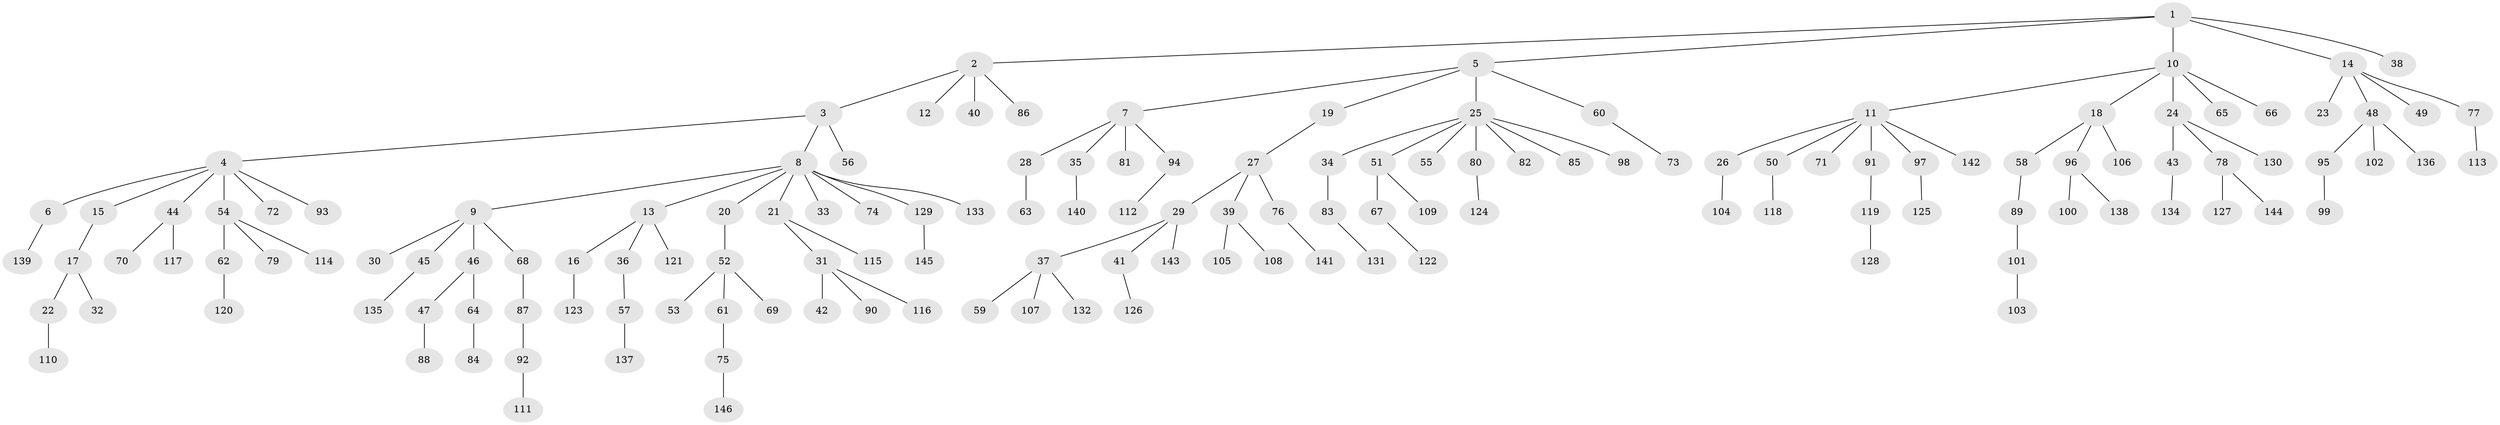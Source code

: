 // Generated by graph-tools (version 1.1) at 2025/53/03/09/25 04:53:43]
// undirected, 146 vertices, 145 edges
graph export_dot {
graph [start="1"]
  node [color=gray90,style=filled];
  1;
  2;
  3;
  4;
  5;
  6;
  7;
  8;
  9;
  10;
  11;
  12;
  13;
  14;
  15;
  16;
  17;
  18;
  19;
  20;
  21;
  22;
  23;
  24;
  25;
  26;
  27;
  28;
  29;
  30;
  31;
  32;
  33;
  34;
  35;
  36;
  37;
  38;
  39;
  40;
  41;
  42;
  43;
  44;
  45;
  46;
  47;
  48;
  49;
  50;
  51;
  52;
  53;
  54;
  55;
  56;
  57;
  58;
  59;
  60;
  61;
  62;
  63;
  64;
  65;
  66;
  67;
  68;
  69;
  70;
  71;
  72;
  73;
  74;
  75;
  76;
  77;
  78;
  79;
  80;
  81;
  82;
  83;
  84;
  85;
  86;
  87;
  88;
  89;
  90;
  91;
  92;
  93;
  94;
  95;
  96;
  97;
  98;
  99;
  100;
  101;
  102;
  103;
  104;
  105;
  106;
  107;
  108;
  109;
  110;
  111;
  112;
  113;
  114;
  115;
  116;
  117;
  118;
  119;
  120;
  121;
  122;
  123;
  124;
  125;
  126;
  127;
  128;
  129;
  130;
  131;
  132;
  133;
  134;
  135;
  136;
  137;
  138;
  139;
  140;
  141;
  142;
  143;
  144;
  145;
  146;
  1 -- 2;
  1 -- 5;
  1 -- 10;
  1 -- 14;
  1 -- 38;
  2 -- 3;
  2 -- 12;
  2 -- 40;
  2 -- 86;
  3 -- 4;
  3 -- 8;
  3 -- 56;
  4 -- 6;
  4 -- 15;
  4 -- 44;
  4 -- 54;
  4 -- 72;
  4 -- 93;
  5 -- 7;
  5 -- 19;
  5 -- 25;
  5 -- 60;
  6 -- 139;
  7 -- 28;
  7 -- 35;
  7 -- 81;
  7 -- 94;
  8 -- 9;
  8 -- 13;
  8 -- 20;
  8 -- 21;
  8 -- 33;
  8 -- 74;
  8 -- 129;
  8 -- 133;
  9 -- 30;
  9 -- 45;
  9 -- 46;
  9 -- 68;
  10 -- 11;
  10 -- 18;
  10 -- 24;
  10 -- 65;
  10 -- 66;
  11 -- 26;
  11 -- 50;
  11 -- 71;
  11 -- 91;
  11 -- 97;
  11 -- 142;
  13 -- 16;
  13 -- 36;
  13 -- 121;
  14 -- 23;
  14 -- 48;
  14 -- 49;
  14 -- 77;
  15 -- 17;
  16 -- 123;
  17 -- 22;
  17 -- 32;
  18 -- 58;
  18 -- 96;
  18 -- 106;
  19 -- 27;
  20 -- 52;
  21 -- 31;
  21 -- 115;
  22 -- 110;
  24 -- 43;
  24 -- 78;
  24 -- 130;
  25 -- 34;
  25 -- 51;
  25 -- 55;
  25 -- 80;
  25 -- 82;
  25 -- 85;
  25 -- 98;
  26 -- 104;
  27 -- 29;
  27 -- 39;
  27 -- 76;
  28 -- 63;
  29 -- 37;
  29 -- 41;
  29 -- 143;
  31 -- 42;
  31 -- 90;
  31 -- 116;
  34 -- 83;
  35 -- 140;
  36 -- 57;
  37 -- 59;
  37 -- 107;
  37 -- 132;
  39 -- 105;
  39 -- 108;
  41 -- 126;
  43 -- 134;
  44 -- 70;
  44 -- 117;
  45 -- 135;
  46 -- 47;
  46 -- 64;
  47 -- 88;
  48 -- 95;
  48 -- 102;
  48 -- 136;
  50 -- 118;
  51 -- 67;
  51 -- 109;
  52 -- 53;
  52 -- 61;
  52 -- 69;
  54 -- 62;
  54 -- 79;
  54 -- 114;
  57 -- 137;
  58 -- 89;
  60 -- 73;
  61 -- 75;
  62 -- 120;
  64 -- 84;
  67 -- 122;
  68 -- 87;
  75 -- 146;
  76 -- 141;
  77 -- 113;
  78 -- 127;
  78 -- 144;
  80 -- 124;
  83 -- 131;
  87 -- 92;
  89 -- 101;
  91 -- 119;
  92 -- 111;
  94 -- 112;
  95 -- 99;
  96 -- 100;
  96 -- 138;
  97 -- 125;
  101 -- 103;
  119 -- 128;
  129 -- 145;
}
